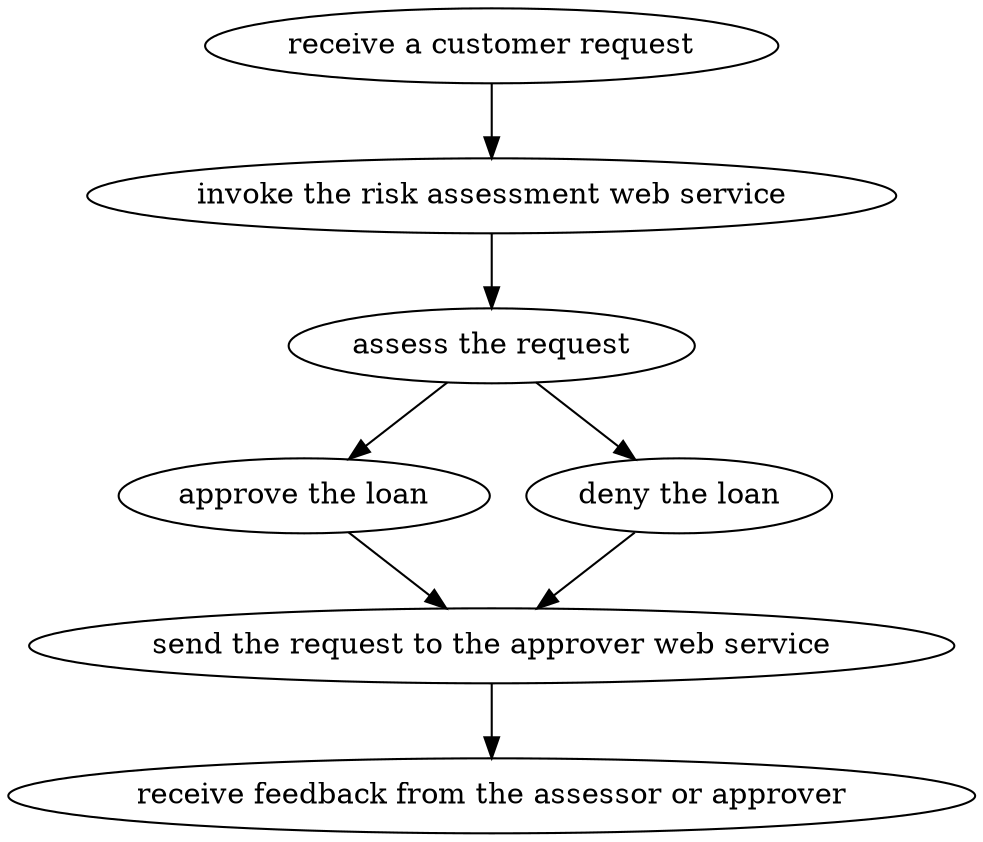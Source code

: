 strict digraph "doc-5.1" {
	graph [name="doc-5.1"];
	"receive a customer request"	[attrs="{'type': 'Activity', 'label': 'receive a customer request'}"];
	"invoke the risk assessment web service"	[attrs="{'type': 'Activity', 'label': 'invoke the risk assessment web service'}"];
	"receive a customer request" -> "invoke the risk assessment web service"	[attrs="{'type': 'flow', 'label': 'flow'}"];
	"assess the request"	[attrs="{'type': 'Activity', 'label': 'assess the request'}"];
	"invoke the risk assessment web service" -> "assess the request"	[attrs="{'type': 'flow', 'label': 'flow'}"];
	"approve the loan"	[attrs="{'type': 'Activity', 'label': 'approve the loan'}"];
	"assess the request" -> "approve the loan"	[attrs="{'type': 'flow', 'label': 'flow'}"];
	"deny the loan"	[attrs="{'type': 'Activity', 'label': 'deny the loan'}"];
	"assess the request" -> "deny the loan"	[attrs="{'type': 'flow', 'label': 'flow'}"];
	"send the request to the approver web service"	[attrs="{'type': 'Activity', 'label': 'send the request to the approver web service'}"];
	"approve the loan" -> "send the request to the approver web service"	[attrs="{'type': 'flow', 'label': 'flow'}"];
	"deny the loan" -> "send the request to the approver web service"	[attrs="{'type': 'flow', 'label': 'flow'}"];
	"receive feedback from the assessor or approver"	[attrs="{'type': 'Activity', 'label': 'receive feedback from the assessor or approver'}"];
	"send the request to the approver web service" -> "receive feedback from the assessor or approver"	[attrs="{'type': 'flow', 'label': 'flow'}"];
}

